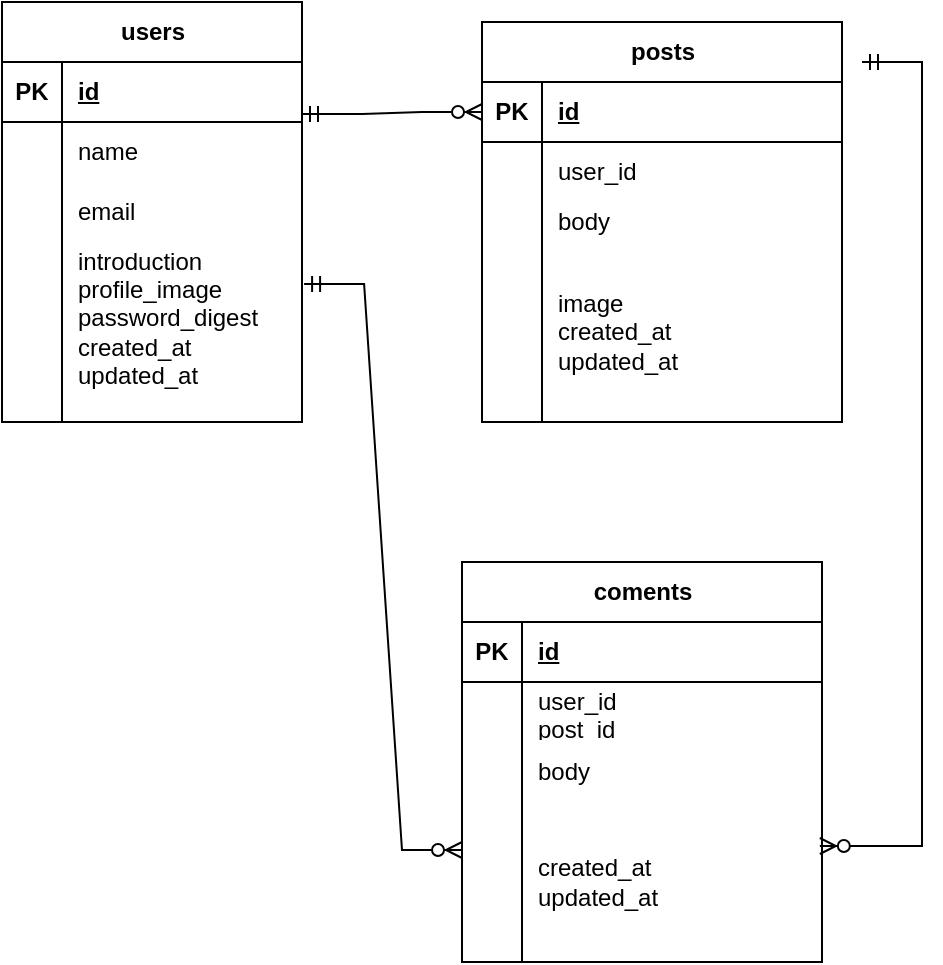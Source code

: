 <mxfile version="24.3.1" type="github">
  <diagram id="R2lEEEUBdFMjLlhIrx00" name="Page-1">
    <mxGraphModel dx="2284" dy="732" grid="1" gridSize="10" guides="1" tooltips="1" connect="1" arrows="1" fold="1" page="1" pageScale="1" pageWidth="850" pageHeight="1100" math="0" shadow="0" extFonts="Permanent Marker^https://fonts.googleapis.com/css?family=Permanent+Marker">
      <root>
        <mxCell id="0" />
        <mxCell id="1" parent="0" />
        <mxCell id="ho4G1J_i6w1NtwA7YtIP-8" value="users" style="shape=table;startSize=30;container=1;collapsible=1;childLayout=tableLayout;fixedRows=1;rowLines=0;fontStyle=1;align=center;resizeLast=1;html=1;" vertex="1" parent="1">
          <mxGeometry x="-240" y="60" width="150" height="210" as="geometry" />
        </mxCell>
        <mxCell id="ho4G1J_i6w1NtwA7YtIP-9" value="" style="shape=tableRow;horizontal=0;startSize=0;swimlaneHead=0;swimlaneBody=0;fillColor=none;collapsible=0;dropTarget=0;points=[[0,0.5],[1,0.5]];portConstraint=eastwest;top=0;left=0;right=0;bottom=1;" vertex="1" parent="ho4G1J_i6w1NtwA7YtIP-8">
          <mxGeometry y="30" width="150" height="30" as="geometry" />
        </mxCell>
        <mxCell id="ho4G1J_i6w1NtwA7YtIP-10" value="PK" style="shape=partialRectangle;connectable=0;fillColor=none;top=0;left=0;bottom=0;right=0;fontStyle=1;overflow=hidden;whiteSpace=wrap;html=1;" vertex="1" parent="ho4G1J_i6w1NtwA7YtIP-9">
          <mxGeometry width="30" height="30" as="geometry">
            <mxRectangle width="30" height="30" as="alternateBounds" />
          </mxGeometry>
        </mxCell>
        <mxCell id="ho4G1J_i6w1NtwA7YtIP-11" value="id" style="shape=partialRectangle;connectable=0;fillColor=none;top=0;left=0;bottom=0;right=0;align=left;spacingLeft=6;fontStyle=5;overflow=hidden;whiteSpace=wrap;html=1;" vertex="1" parent="ho4G1J_i6w1NtwA7YtIP-9">
          <mxGeometry x="30" width="120" height="30" as="geometry">
            <mxRectangle width="120" height="30" as="alternateBounds" />
          </mxGeometry>
        </mxCell>
        <mxCell id="ho4G1J_i6w1NtwA7YtIP-12" value="" style="shape=tableRow;horizontal=0;startSize=0;swimlaneHead=0;swimlaneBody=0;fillColor=none;collapsible=0;dropTarget=0;points=[[0,0.5],[1,0.5]];portConstraint=eastwest;top=0;left=0;right=0;bottom=0;" vertex="1" parent="ho4G1J_i6w1NtwA7YtIP-8">
          <mxGeometry y="60" width="150" height="30" as="geometry" />
        </mxCell>
        <mxCell id="ho4G1J_i6w1NtwA7YtIP-13" value="" style="shape=partialRectangle;connectable=0;fillColor=none;top=0;left=0;bottom=0;right=0;editable=1;overflow=hidden;whiteSpace=wrap;html=1;" vertex="1" parent="ho4G1J_i6w1NtwA7YtIP-12">
          <mxGeometry width="30" height="30" as="geometry">
            <mxRectangle width="30" height="30" as="alternateBounds" />
          </mxGeometry>
        </mxCell>
        <mxCell id="ho4G1J_i6w1NtwA7YtIP-14" value="name" style="shape=partialRectangle;connectable=0;fillColor=none;top=0;left=0;bottom=0;right=0;align=left;spacingLeft=6;overflow=hidden;whiteSpace=wrap;html=1;" vertex="1" parent="ho4G1J_i6w1NtwA7YtIP-12">
          <mxGeometry x="30" width="120" height="30" as="geometry">
            <mxRectangle width="120" height="30" as="alternateBounds" />
          </mxGeometry>
        </mxCell>
        <mxCell id="ho4G1J_i6w1NtwA7YtIP-15" value="" style="shape=tableRow;horizontal=0;startSize=0;swimlaneHead=0;swimlaneBody=0;fillColor=none;collapsible=0;dropTarget=0;points=[[0,0.5],[1,0.5]];portConstraint=eastwest;top=0;left=0;right=0;bottom=0;" vertex="1" parent="ho4G1J_i6w1NtwA7YtIP-8">
          <mxGeometry y="90" width="150" height="30" as="geometry" />
        </mxCell>
        <mxCell id="ho4G1J_i6w1NtwA7YtIP-16" value="" style="shape=partialRectangle;connectable=0;fillColor=none;top=0;left=0;bottom=0;right=0;editable=1;overflow=hidden;whiteSpace=wrap;html=1;" vertex="1" parent="ho4G1J_i6w1NtwA7YtIP-15">
          <mxGeometry width="30" height="30" as="geometry">
            <mxRectangle width="30" height="30" as="alternateBounds" />
          </mxGeometry>
        </mxCell>
        <mxCell id="ho4G1J_i6w1NtwA7YtIP-17" value="email" style="shape=partialRectangle;connectable=0;fillColor=none;top=0;left=0;bottom=0;right=0;align=left;spacingLeft=6;overflow=hidden;whiteSpace=wrap;html=1;" vertex="1" parent="ho4G1J_i6w1NtwA7YtIP-15">
          <mxGeometry x="30" width="120" height="30" as="geometry">
            <mxRectangle width="120" height="30" as="alternateBounds" />
          </mxGeometry>
        </mxCell>
        <mxCell id="ho4G1J_i6w1NtwA7YtIP-18" value="" style="shape=tableRow;horizontal=0;startSize=0;swimlaneHead=0;swimlaneBody=0;fillColor=none;collapsible=0;dropTarget=0;points=[[0,0.5],[1,0.5]];portConstraint=eastwest;top=0;left=0;right=0;bottom=0;" vertex="1" parent="ho4G1J_i6w1NtwA7YtIP-8">
          <mxGeometry y="120" width="150" height="90" as="geometry" />
        </mxCell>
        <mxCell id="ho4G1J_i6w1NtwA7YtIP-19" value="" style="shape=partialRectangle;connectable=0;fillColor=none;top=0;left=0;bottom=0;right=0;editable=1;overflow=hidden;whiteSpace=wrap;html=1;" vertex="1" parent="ho4G1J_i6w1NtwA7YtIP-18">
          <mxGeometry width="30" height="90" as="geometry">
            <mxRectangle width="30" height="90" as="alternateBounds" />
          </mxGeometry>
        </mxCell>
        <mxCell id="ho4G1J_i6w1NtwA7YtIP-20" value="introduction&lt;div&gt;profile_image&lt;/div&gt;&lt;div&gt;password_digest&lt;/div&gt;&lt;div&gt;created_at&lt;/div&gt;&lt;div&gt;updated_at&lt;/div&gt;&lt;div&gt;&lt;br&gt;&lt;/div&gt;" style="shape=partialRectangle;connectable=0;fillColor=none;top=0;left=0;bottom=0;right=0;align=left;spacingLeft=6;overflow=hidden;whiteSpace=wrap;html=1;" vertex="1" parent="ho4G1J_i6w1NtwA7YtIP-18">
          <mxGeometry x="30" width="120" height="90" as="geometry">
            <mxRectangle width="120" height="90" as="alternateBounds" />
          </mxGeometry>
        </mxCell>
        <mxCell id="ho4G1J_i6w1NtwA7YtIP-25" value="posts" style="shape=table;startSize=30;container=1;collapsible=1;childLayout=tableLayout;fixedRows=1;rowLines=0;fontStyle=1;align=center;resizeLast=1;html=1;" vertex="1" parent="1">
          <mxGeometry y="70" width="180" height="200" as="geometry" />
        </mxCell>
        <mxCell id="ho4G1J_i6w1NtwA7YtIP-26" value="" style="shape=tableRow;horizontal=0;startSize=0;swimlaneHead=0;swimlaneBody=0;fillColor=none;collapsible=0;dropTarget=0;points=[[0,0.5],[1,0.5]];portConstraint=eastwest;top=0;left=0;right=0;bottom=1;" vertex="1" parent="ho4G1J_i6w1NtwA7YtIP-25">
          <mxGeometry y="30" width="180" height="30" as="geometry" />
        </mxCell>
        <mxCell id="ho4G1J_i6w1NtwA7YtIP-27" value="PK" style="shape=partialRectangle;connectable=0;fillColor=none;top=0;left=0;bottom=0;right=0;fontStyle=1;overflow=hidden;whiteSpace=wrap;html=1;" vertex="1" parent="ho4G1J_i6w1NtwA7YtIP-26">
          <mxGeometry width="30" height="30" as="geometry">
            <mxRectangle width="30" height="30" as="alternateBounds" />
          </mxGeometry>
        </mxCell>
        <mxCell id="ho4G1J_i6w1NtwA7YtIP-28" value="id" style="shape=partialRectangle;connectable=0;fillColor=none;top=0;left=0;bottom=0;right=0;align=left;spacingLeft=6;fontStyle=5;overflow=hidden;whiteSpace=wrap;html=1;" vertex="1" parent="ho4G1J_i6w1NtwA7YtIP-26">
          <mxGeometry x="30" width="150" height="30" as="geometry">
            <mxRectangle width="150" height="30" as="alternateBounds" />
          </mxGeometry>
        </mxCell>
        <mxCell id="ho4G1J_i6w1NtwA7YtIP-29" value="" style="shape=tableRow;horizontal=0;startSize=0;swimlaneHead=0;swimlaneBody=0;fillColor=none;collapsible=0;dropTarget=0;points=[[0,0.5],[1,0.5]];portConstraint=eastwest;top=0;left=0;right=0;bottom=0;" vertex="1" parent="ho4G1J_i6w1NtwA7YtIP-25">
          <mxGeometry y="60" width="180" height="30" as="geometry" />
        </mxCell>
        <mxCell id="ho4G1J_i6w1NtwA7YtIP-30" value="" style="shape=partialRectangle;connectable=0;fillColor=none;top=0;left=0;bottom=0;right=0;editable=1;overflow=hidden;whiteSpace=wrap;html=1;" vertex="1" parent="ho4G1J_i6w1NtwA7YtIP-29">
          <mxGeometry width="30" height="30" as="geometry">
            <mxRectangle width="30" height="30" as="alternateBounds" />
          </mxGeometry>
        </mxCell>
        <mxCell id="ho4G1J_i6w1NtwA7YtIP-31" value="user_id" style="shape=partialRectangle;connectable=0;fillColor=none;top=0;left=0;bottom=0;right=0;align=left;spacingLeft=6;overflow=hidden;whiteSpace=wrap;html=1;" vertex="1" parent="ho4G1J_i6w1NtwA7YtIP-29">
          <mxGeometry x="30" width="150" height="30" as="geometry">
            <mxRectangle width="150" height="30" as="alternateBounds" />
          </mxGeometry>
        </mxCell>
        <mxCell id="ho4G1J_i6w1NtwA7YtIP-32" value="" style="shape=tableRow;horizontal=0;startSize=0;swimlaneHead=0;swimlaneBody=0;fillColor=none;collapsible=0;dropTarget=0;points=[[0,0.5],[1,0.5]];portConstraint=eastwest;top=0;left=0;right=0;bottom=0;" vertex="1" parent="ho4G1J_i6w1NtwA7YtIP-25">
          <mxGeometry y="90" width="180" height="20" as="geometry" />
        </mxCell>
        <mxCell id="ho4G1J_i6w1NtwA7YtIP-33" value="" style="shape=partialRectangle;connectable=0;fillColor=none;top=0;left=0;bottom=0;right=0;editable=1;overflow=hidden;whiteSpace=wrap;html=1;" vertex="1" parent="ho4G1J_i6w1NtwA7YtIP-32">
          <mxGeometry width="30" height="20" as="geometry">
            <mxRectangle width="30" height="20" as="alternateBounds" />
          </mxGeometry>
        </mxCell>
        <mxCell id="ho4G1J_i6w1NtwA7YtIP-34" value="body" style="shape=partialRectangle;connectable=0;fillColor=none;top=0;left=0;bottom=0;right=0;align=left;spacingLeft=6;overflow=hidden;whiteSpace=wrap;html=1;" vertex="1" parent="ho4G1J_i6w1NtwA7YtIP-32">
          <mxGeometry x="30" width="150" height="20" as="geometry">
            <mxRectangle width="150" height="20" as="alternateBounds" />
          </mxGeometry>
        </mxCell>
        <mxCell id="ho4G1J_i6w1NtwA7YtIP-35" value="" style="shape=tableRow;horizontal=0;startSize=0;swimlaneHead=0;swimlaneBody=0;fillColor=none;collapsible=0;dropTarget=0;points=[[0,0.5],[1,0.5]];portConstraint=eastwest;top=0;left=0;right=0;bottom=0;" vertex="1" parent="ho4G1J_i6w1NtwA7YtIP-25">
          <mxGeometry y="110" width="180" height="90" as="geometry" />
        </mxCell>
        <mxCell id="ho4G1J_i6w1NtwA7YtIP-36" value="" style="shape=partialRectangle;connectable=0;fillColor=none;top=0;left=0;bottom=0;right=0;editable=1;overflow=hidden;whiteSpace=wrap;html=1;" vertex="1" parent="ho4G1J_i6w1NtwA7YtIP-35">
          <mxGeometry width="30" height="90" as="geometry">
            <mxRectangle width="30" height="90" as="alternateBounds" />
          </mxGeometry>
        </mxCell>
        <mxCell id="ho4G1J_i6w1NtwA7YtIP-37" value="image&lt;div&gt;created_at&lt;/div&gt;&lt;div&gt;updated_at&lt;/div&gt;" style="shape=partialRectangle;connectable=0;fillColor=none;top=0;left=0;bottom=0;right=0;align=left;spacingLeft=6;overflow=hidden;whiteSpace=wrap;html=1;" vertex="1" parent="ho4G1J_i6w1NtwA7YtIP-35">
          <mxGeometry x="30" width="150" height="90" as="geometry">
            <mxRectangle width="150" height="90" as="alternateBounds" />
          </mxGeometry>
        </mxCell>
        <mxCell id="ho4G1J_i6w1NtwA7YtIP-40" value="" style="edgeStyle=entityRelationEdgeStyle;fontSize=12;html=1;endArrow=ERzeroToMany;startArrow=ERmandOne;rounded=0;entryX=0;entryY=0.5;entryDx=0;entryDy=0;exitX=1;exitY=0.867;exitDx=0;exitDy=0;exitPerimeter=0;" edge="1" parent="1" source="ho4G1J_i6w1NtwA7YtIP-9" target="ho4G1J_i6w1NtwA7YtIP-26">
          <mxGeometry width="100" height="100" relative="1" as="geometry">
            <mxPoint x="-80" y="115" as="sourcePoint" />
            <mxPoint x="2.132e-14" y="115" as="targetPoint" />
            <Array as="points">
              <mxPoint x="-40.0" y="175" />
            </Array>
          </mxGeometry>
        </mxCell>
        <mxCell id="ho4G1J_i6w1NtwA7YtIP-59" value="" style="edgeStyle=entityRelationEdgeStyle;fontSize=12;html=1;endArrow=ERzeroToMany;startArrow=ERmandOne;rounded=0;entryX=0;entryY=0.3;entryDx=0;entryDy=0;entryPerimeter=0;exitX=1.007;exitY=0.233;exitDx=0;exitDy=0;exitPerimeter=0;" edge="1" parent="1" source="ho4G1J_i6w1NtwA7YtIP-18" target="ho4G1J_i6w1NtwA7YtIP-56">
          <mxGeometry width="100" height="100" relative="1" as="geometry">
            <mxPoint x="-160" y="280" as="sourcePoint" />
            <mxPoint x="-20" y="480" as="targetPoint" />
          </mxGeometry>
        </mxCell>
        <mxCell id="ho4G1J_i6w1NtwA7YtIP-46" value="coments" style="shape=table;startSize=30;container=1;collapsible=1;childLayout=tableLayout;fixedRows=1;rowLines=0;fontStyle=1;align=center;resizeLast=1;html=1;" vertex="1" parent="1">
          <mxGeometry x="-10" y="340" width="180" height="200" as="geometry" />
        </mxCell>
        <mxCell id="ho4G1J_i6w1NtwA7YtIP-47" value="" style="shape=tableRow;horizontal=0;startSize=0;swimlaneHead=0;swimlaneBody=0;fillColor=none;collapsible=0;dropTarget=0;points=[[0,0.5],[1,0.5]];portConstraint=eastwest;top=0;left=0;right=0;bottom=1;" vertex="1" parent="ho4G1J_i6w1NtwA7YtIP-46">
          <mxGeometry y="30" width="180" height="30" as="geometry" />
        </mxCell>
        <mxCell id="ho4G1J_i6w1NtwA7YtIP-48" value="PK" style="shape=partialRectangle;connectable=0;fillColor=none;top=0;left=0;bottom=0;right=0;fontStyle=1;overflow=hidden;whiteSpace=wrap;html=1;" vertex="1" parent="ho4G1J_i6w1NtwA7YtIP-47">
          <mxGeometry width="30" height="30" as="geometry">
            <mxRectangle width="30" height="30" as="alternateBounds" />
          </mxGeometry>
        </mxCell>
        <mxCell id="ho4G1J_i6w1NtwA7YtIP-49" value="id" style="shape=partialRectangle;connectable=0;fillColor=none;top=0;left=0;bottom=0;right=0;align=left;spacingLeft=6;fontStyle=5;overflow=hidden;whiteSpace=wrap;html=1;" vertex="1" parent="ho4G1J_i6w1NtwA7YtIP-47">
          <mxGeometry x="30" width="150" height="30" as="geometry">
            <mxRectangle width="150" height="30" as="alternateBounds" />
          </mxGeometry>
        </mxCell>
        <mxCell id="ho4G1J_i6w1NtwA7YtIP-50" value="" style="shape=tableRow;horizontal=0;startSize=0;swimlaneHead=0;swimlaneBody=0;fillColor=none;collapsible=0;dropTarget=0;points=[[0,0.5],[1,0.5]];portConstraint=eastwest;top=0;left=0;right=0;bottom=0;" vertex="1" parent="ho4G1J_i6w1NtwA7YtIP-46">
          <mxGeometry y="60" width="180" height="30" as="geometry" />
        </mxCell>
        <mxCell id="ho4G1J_i6w1NtwA7YtIP-51" value="" style="shape=partialRectangle;connectable=0;fillColor=none;top=0;left=0;bottom=0;right=0;editable=1;overflow=hidden;whiteSpace=wrap;html=1;" vertex="1" parent="ho4G1J_i6w1NtwA7YtIP-50">
          <mxGeometry width="30" height="30" as="geometry">
            <mxRectangle width="30" height="30" as="alternateBounds" />
          </mxGeometry>
        </mxCell>
        <mxCell id="ho4G1J_i6w1NtwA7YtIP-52" value="&lt;div&gt;user_id&lt;/div&gt;&lt;div&gt;post_id&lt;/div&gt;" style="shape=partialRectangle;connectable=0;fillColor=none;top=0;left=0;bottom=0;right=0;align=left;spacingLeft=6;overflow=hidden;whiteSpace=wrap;html=1;" vertex="1" parent="ho4G1J_i6w1NtwA7YtIP-50">
          <mxGeometry x="30" width="150" height="30" as="geometry">
            <mxRectangle width="150" height="30" as="alternateBounds" />
          </mxGeometry>
        </mxCell>
        <mxCell id="ho4G1J_i6w1NtwA7YtIP-53" value="" style="shape=tableRow;horizontal=0;startSize=0;swimlaneHead=0;swimlaneBody=0;fillColor=none;collapsible=0;dropTarget=0;points=[[0,0.5],[1,0.5]];portConstraint=eastwest;top=0;left=0;right=0;bottom=0;" vertex="1" parent="ho4G1J_i6w1NtwA7YtIP-46">
          <mxGeometry y="90" width="180" height="30" as="geometry" />
        </mxCell>
        <mxCell id="ho4G1J_i6w1NtwA7YtIP-54" value="" style="shape=partialRectangle;connectable=0;fillColor=none;top=0;left=0;bottom=0;right=0;editable=1;overflow=hidden;whiteSpace=wrap;html=1;" vertex="1" parent="ho4G1J_i6w1NtwA7YtIP-53">
          <mxGeometry width="30" height="30" as="geometry">
            <mxRectangle width="30" height="30" as="alternateBounds" />
          </mxGeometry>
        </mxCell>
        <mxCell id="ho4G1J_i6w1NtwA7YtIP-55" value="body" style="shape=partialRectangle;connectable=0;fillColor=none;top=0;left=0;bottom=0;right=0;align=left;spacingLeft=6;overflow=hidden;whiteSpace=wrap;html=1;" vertex="1" parent="ho4G1J_i6w1NtwA7YtIP-53">
          <mxGeometry x="30" width="150" height="30" as="geometry">
            <mxRectangle width="150" height="30" as="alternateBounds" />
          </mxGeometry>
        </mxCell>
        <mxCell id="ho4G1J_i6w1NtwA7YtIP-56" value="" style="shape=tableRow;horizontal=0;startSize=0;swimlaneHead=0;swimlaneBody=0;fillColor=none;collapsible=0;dropTarget=0;points=[[0,0.5],[1,0.5]];portConstraint=eastwest;top=0;left=0;right=0;bottom=0;" vertex="1" parent="ho4G1J_i6w1NtwA7YtIP-46">
          <mxGeometry y="120" width="180" height="80" as="geometry" />
        </mxCell>
        <mxCell id="ho4G1J_i6w1NtwA7YtIP-57" value="" style="shape=partialRectangle;connectable=0;fillColor=none;top=0;left=0;bottom=0;right=0;editable=1;overflow=hidden;whiteSpace=wrap;html=1;" vertex="1" parent="ho4G1J_i6w1NtwA7YtIP-56">
          <mxGeometry width="30" height="80" as="geometry">
            <mxRectangle width="30" height="80" as="alternateBounds" />
          </mxGeometry>
        </mxCell>
        <mxCell id="ho4G1J_i6w1NtwA7YtIP-58" value="&lt;div&gt;created_at&lt;div&gt;updated_at&lt;/div&gt;&lt;/div&gt;" style="shape=partialRectangle;connectable=0;fillColor=none;top=0;left=0;bottom=0;right=0;align=left;spacingLeft=6;overflow=hidden;whiteSpace=wrap;html=1;" vertex="1" parent="ho4G1J_i6w1NtwA7YtIP-56">
          <mxGeometry x="30" width="150" height="80" as="geometry">
            <mxRectangle width="150" height="80" as="alternateBounds" />
          </mxGeometry>
        </mxCell>
        <mxCell id="ho4G1J_i6w1NtwA7YtIP-61" value="" style="edgeStyle=entityRelationEdgeStyle;fontSize=12;html=1;endArrow=ERzeroToMany;startArrow=ERmandOne;rounded=0;entryX=0.994;entryY=0.275;entryDx=0;entryDy=0;entryPerimeter=0;" edge="1" parent="1" target="ho4G1J_i6w1NtwA7YtIP-56">
          <mxGeometry width="100" height="100" relative="1" as="geometry">
            <mxPoint x="190" y="90" as="sourcePoint" />
            <mxPoint x="470" y="270" as="targetPoint" />
          </mxGeometry>
        </mxCell>
      </root>
    </mxGraphModel>
  </diagram>
</mxfile>
